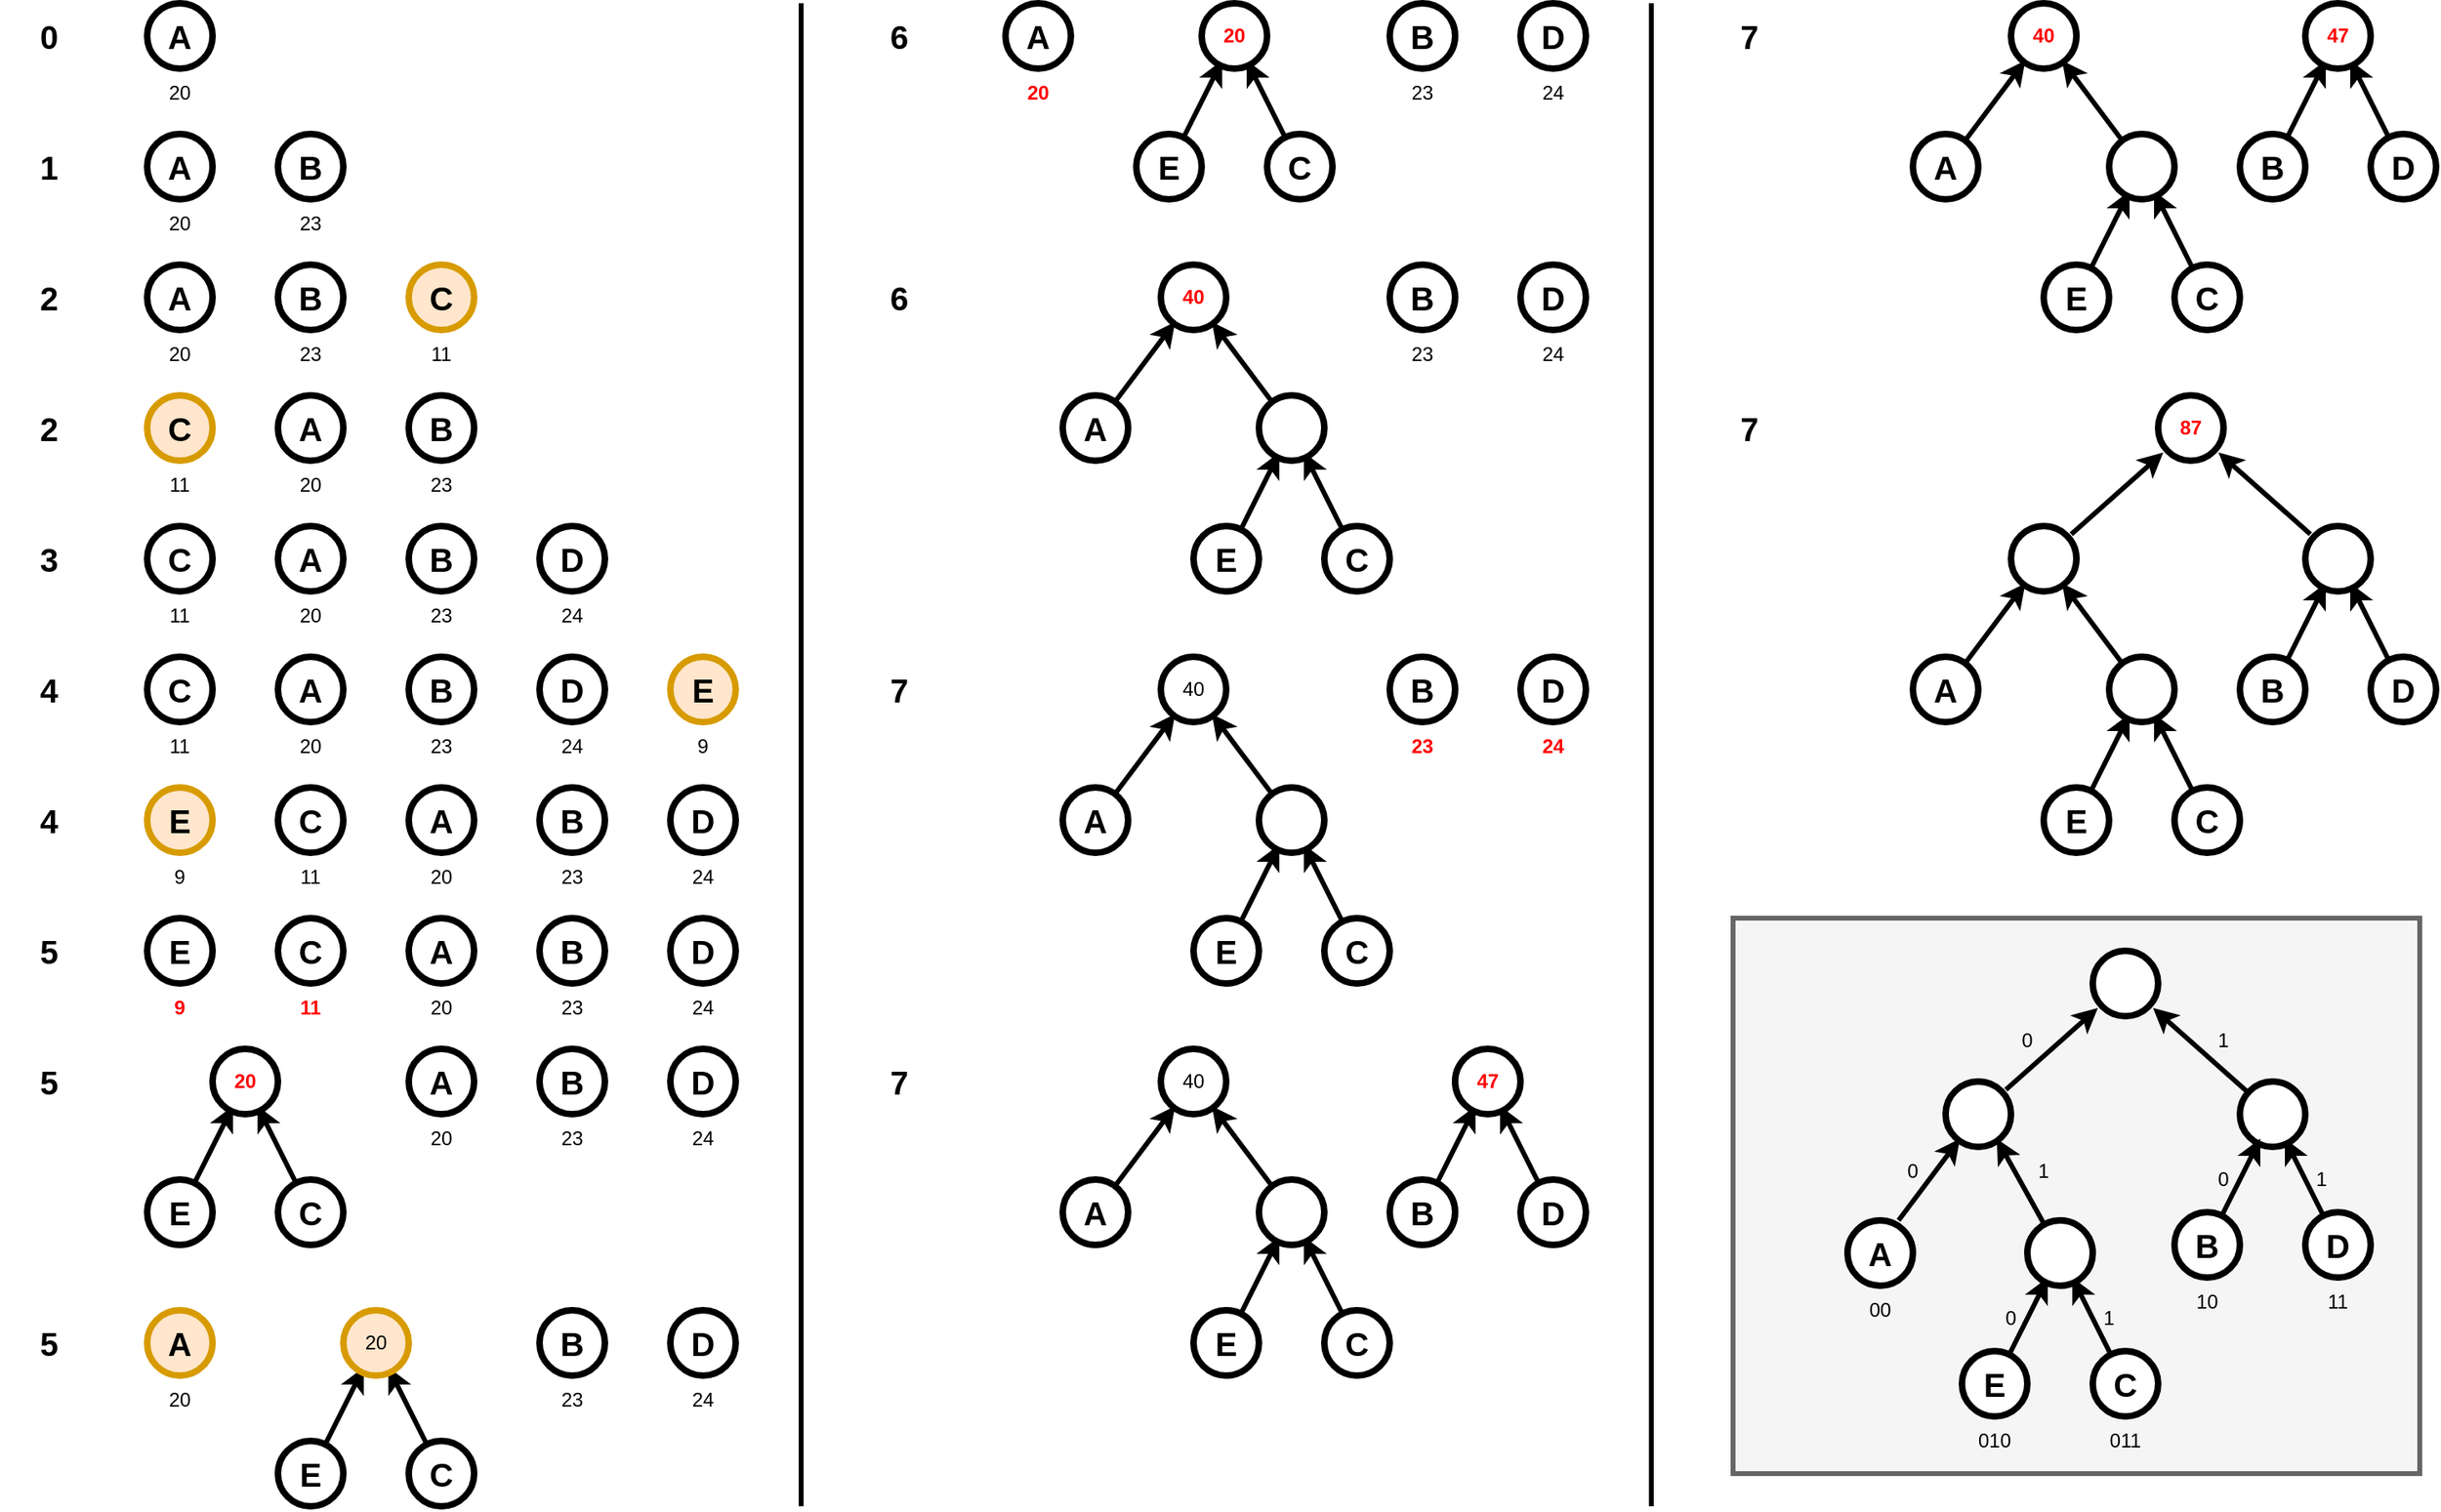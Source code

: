 <mxfile version="22.1.3" type="device">
  <diagram id="B8jH3R9PNvVU0t3AqgWf" name="Page-1">
    <mxGraphModel dx="998" dy="580" grid="1" gridSize="10" guides="1" tooltips="1" connect="1" arrows="1" fold="1" page="1" pageScale="1" pageWidth="850" pageHeight="1100" math="0" shadow="0">
      <root>
        <mxCell id="0" />
        <mxCell id="1" parent="0" />
        <mxCell id="TNspeRZDi3RnhtZ2Tgso-413" value="" style="rounded=0;whiteSpace=wrap;html=1;strokeWidth=3;fillColor=#f5f5f5;fontColor=#333333;strokeColor=#666666;" vertex="1" parent="1">
          <mxGeometry x="1130" y="600" width="420" height="340" as="geometry" />
        </mxCell>
        <mxCell id="TNspeRZDi3RnhtZ2Tgso-2" value="A" style="ellipse;whiteSpace=wrap;html=1;aspect=fixed;strokeWidth=4;fontSize=20;fontStyle=1" vertex="1" parent="1">
          <mxGeometry x="160" y="40" width="40" height="40" as="geometry" />
        </mxCell>
        <mxCell id="TNspeRZDi3RnhtZ2Tgso-7" value="&lt;font style=&quot;font-size: 20px;&quot;&gt;&lt;b&gt;0&lt;/b&gt;&lt;/font&gt;" style="text;html=1;strokeColor=none;fillColor=none;align=center;verticalAlign=middle;whiteSpace=wrap;rounded=0;" vertex="1" parent="1">
          <mxGeometry x="70" y="45" width="60" height="30" as="geometry" />
        </mxCell>
        <mxCell id="TNspeRZDi3RnhtZ2Tgso-8" value="A" style="ellipse;whiteSpace=wrap;html=1;aspect=fixed;strokeWidth=4;fontSize=20;fontStyle=1" vertex="1" parent="1">
          <mxGeometry x="160" y="120" width="40" height="40" as="geometry" />
        </mxCell>
        <mxCell id="TNspeRZDi3RnhtZ2Tgso-9" value="B" style="ellipse;whiteSpace=wrap;html=1;aspect=fixed;strokeWidth=4;fontSize=20;fontStyle=1" vertex="1" parent="1">
          <mxGeometry x="240" y="120" width="40" height="40" as="geometry" />
        </mxCell>
        <mxCell id="TNspeRZDi3RnhtZ2Tgso-13" value="&lt;font style=&quot;font-size: 20px;&quot;&gt;&lt;b&gt;1&lt;br&gt;&lt;/b&gt;&lt;/font&gt;" style="text;html=1;strokeColor=none;fillColor=none;align=center;verticalAlign=middle;whiteSpace=wrap;rounded=0;" vertex="1" parent="1">
          <mxGeometry x="70" y="125" width="60" height="30" as="geometry" />
        </mxCell>
        <mxCell id="TNspeRZDi3RnhtZ2Tgso-14" value="20" style="text;html=1;strokeColor=none;fillColor=none;align=center;verticalAlign=middle;whiteSpace=wrap;rounded=0;" vertex="1" parent="1">
          <mxGeometry x="150" y="80" width="60" height="30" as="geometry" />
        </mxCell>
        <mxCell id="TNspeRZDi3RnhtZ2Tgso-19" value="20" style="text;html=1;strokeColor=none;fillColor=none;align=center;verticalAlign=middle;whiteSpace=wrap;rounded=0;" vertex="1" parent="1">
          <mxGeometry x="150" y="160" width="60" height="30" as="geometry" />
        </mxCell>
        <mxCell id="TNspeRZDi3RnhtZ2Tgso-20" value="23" style="text;html=1;strokeColor=none;fillColor=none;align=center;verticalAlign=middle;whiteSpace=wrap;rounded=0;" vertex="1" parent="1">
          <mxGeometry x="230" y="160" width="60" height="30" as="geometry" />
        </mxCell>
        <mxCell id="TNspeRZDi3RnhtZ2Tgso-24" value="A" style="ellipse;whiteSpace=wrap;html=1;aspect=fixed;strokeWidth=4;fontSize=20;fontStyle=1" vertex="1" parent="1">
          <mxGeometry x="160" y="200" width="40" height="40" as="geometry" />
        </mxCell>
        <mxCell id="TNspeRZDi3RnhtZ2Tgso-25" value="B" style="ellipse;whiteSpace=wrap;html=1;aspect=fixed;strokeWidth=4;fontSize=20;fontStyle=1" vertex="1" parent="1">
          <mxGeometry x="240" y="200" width="40" height="40" as="geometry" />
        </mxCell>
        <mxCell id="TNspeRZDi3RnhtZ2Tgso-27" value="C" style="ellipse;whiteSpace=wrap;html=1;aspect=fixed;strokeWidth=4;fontSize=20;fontStyle=1;fillColor=#ffe6cc;strokeColor=#d79b00;" vertex="1" parent="1">
          <mxGeometry x="320" y="200" width="40" height="40" as="geometry" />
        </mxCell>
        <mxCell id="TNspeRZDi3RnhtZ2Tgso-29" value="&lt;font style=&quot;font-size: 20px;&quot;&gt;&lt;b&gt;2&lt;br&gt;&lt;/b&gt;&lt;/font&gt;" style="text;html=1;strokeColor=none;fillColor=none;align=center;verticalAlign=middle;whiteSpace=wrap;rounded=0;" vertex="1" parent="1">
          <mxGeometry x="70" y="205" width="60" height="30" as="geometry" />
        </mxCell>
        <mxCell id="TNspeRZDi3RnhtZ2Tgso-30" value="20" style="text;html=1;strokeColor=none;fillColor=none;align=center;verticalAlign=middle;whiteSpace=wrap;rounded=0;" vertex="1" parent="1">
          <mxGeometry x="150" y="240" width="60" height="30" as="geometry" />
        </mxCell>
        <mxCell id="TNspeRZDi3RnhtZ2Tgso-31" value="23" style="text;html=1;strokeColor=none;fillColor=none;align=center;verticalAlign=middle;whiteSpace=wrap;rounded=0;" vertex="1" parent="1">
          <mxGeometry x="230" y="240" width="60" height="30" as="geometry" />
        </mxCell>
        <mxCell id="TNspeRZDi3RnhtZ2Tgso-33" value="11" style="text;html=1;strokeColor=none;fillColor=none;align=center;verticalAlign=middle;whiteSpace=wrap;rounded=0;" vertex="1" parent="1">
          <mxGeometry x="310" y="240" width="60" height="30" as="geometry" />
        </mxCell>
        <mxCell id="TNspeRZDi3RnhtZ2Tgso-39" value="C" style="ellipse;whiteSpace=wrap;html=1;aspect=fixed;strokeWidth=4;fontSize=20;fontStyle=1;" vertex="1" parent="1">
          <mxGeometry x="160" y="360" width="40" height="40" as="geometry" />
        </mxCell>
        <mxCell id="TNspeRZDi3RnhtZ2Tgso-40" value="A" style="ellipse;whiteSpace=wrap;html=1;aspect=fixed;strokeWidth=4;fontSize=20;fontStyle=1" vertex="1" parent="1">
          <mxGeometry x="240" y="360" width="40" height="40" as="geometry" />
        </mxCell>
        <mxCell id="TNspeRZDi3RnhtZ2Tgso-43" value="B" style="ellipse;whiteSpace=wrap;html=1;aspect=fixed;strokeWidth=4;fontSize=20;fontStyle=1" vertex="1" parent="1">
          <mxGeometry x="320" y="360" width="40" height="40" as="geometry" />
        </mxCell>
        <mxCell id="TNspeRZDi3RnhtZ2Tgso-46" value="&lt;font style=&quot;font-size: 20px;&quot;&gt;&lt;b&gt;3&lt;br&gt;&lt;/b&gt;&lt;/font&gt;" style="text;html=1;strokeColor=none;fillColor=none;align=center;verticalAlign=middle;whiteSpace=wrap;rounded=0;" vertex="1" parent="1">
          <mxGeometry x="70" y="365" width="60" height="30" as="geometry" />
        </mxCell>
        <mxCell id="TNspeRZDi3RnhtZ2Tgso-47" value="11" style="text;html=1;strokeColor=none;fillColor=none;align=center;verticalAlign=middle;whiteSpace=wrap;rounded=0;" vertex="1" parent="1">
          <mxGeometry x="150" y="400" width="60" height="30" as="geometry" />
        </mxCell>
        <mxCell id="TNspeRZDi3RnhtZ2Tgso-48" value="20" style="text;html=1;strokeColor=none;fillColor=none;align=center;verticalAlign=middle;whiteSpace=wrap;rounded=0;" vertex="1" parent="1">
          <mxGeometry x="230" y="400" width="60" height="30" as="geometry" />
        </mxCell>
        <mxCell id="TNspeRZDi3RnhtZ2Tgso-50" value="23" style="text;html=1;strokeColor=none;fillColor=none;align=center;verticalAlign=middle;whiteSpace=wrap;rounded=0;" vertex="1" parent="1">
          <mxGeometry x="310" y="400" width="60" height="30" as="geometry" />
        </mxCell>
        <mxCell id="TNspeRZDi3RnhtZ2Tgso-52" value="D" style="ellipse;whiteSpace=wrap;html=1;aspect=fixed;strokeWidth=4;fontSize=20;fontStyle=1;" vertex="1" parent="1">
          <mxGeometry x="400" y="360" width="40" height="40" as="geometry" />
        </mxCell>
        <mxCell id="TNspeRZDi3RnhtZ2Tgso-53" value="24" style="text;html=1;align=center;verticalAlign=middle;whiteSpace=wrap;rounded=0;" vertex="1" parent="1">
          <mxGeometry x="390" y="400" width="60" height="30" as="geometry" />
        </mxCell>
        <mxCell id="TNspeRZDi3RnhtZ2Tgso-204" value="C" style="ellipse;whiteSpace=wrap;html=1;aspect=fixed;strokeWidth=4;fontSize=20;fontStyle=1;fillColor=#ffe6cc;strokeColor=#d79b00;" vertex="1" parent="1">
          <mxGeometry x="160" y="280" width="40" height="40" as="geometry" />
        </mxCell>
        <mxCell id="TNspeRZDi3RnhtZ2Tgso-205" value="A" style="ellipse;whiteSpace=wrap;html=1;aspect=fixed;strokeWidth=4;fontSize=20;fontStyle=1" vertex="1" parent="1">
          <mxGeometry x="240" y="280" width="40" height="40" as="geometry" />
        </mxCell>
        <mxCell id="TNspeRZDi3RnhtZ2Tgso-206" value="B" style="ellipse;whiteSpace=wrap;html=1;aspect=fixed;strokeWidth=4;fontSize=20;fontStyle=1" vertex="1" parent="1">
          <mxGeometry x="320" y="280" width="40" height="40" as="geometry" />
        </mxCell>
        <mxCell id="TNspeRZDi3RnhtZ2Tgso-207" value="&lt;font style=&quot;font-size: 20px;&quot;&gt;&lt;b&gt;2&lt;br&gt;&lt;/b&gt;&lt;/font&gt;" style="text;html=1;strokeColor=none;fillColor=none;align=center;verticalAlign=middle;whiteSpace=wrap;rounded=0;" vertex="1" parent="1">
          <mxGeometry x="70" y="285" width="60" height="30" as="geometry" />
        </mxCell>
        <mxCell id="TNspeRZDi3RnhtZ2Tgso-208" value="11" style="text;html=1;strokeColor=none;fillColor=none;align=center;verticalAlign=middle;whiteSpace=wrap;rounded=0;" vertex="1" parent="1">
          <mxGeometry x="150" y="320" width="60" height="30" as="geometry" />
        </mxCell>
        <mxCell id="TNspeRZDi3RnhtZ2Tgso-209" value="20" style="text;html=1;strokeColor=none;fillColor=none;align=center;verticalAlign=middle;whiteSpace=wrap;rounded=0;" vertex="1" parent="1">
          <mxGeometry x="230" y="320" width="60" height="30" as="geometry" />
        </mxCell>
        <mxCell id="TNspeRZDi3RnhtZ2Tgso-210" value="23" style="text;html=1;strokeColor=none;fillColor=none;align=center;verticalAlign=middle;whiteSpace=wrap;rounded=0;" vertex="1" parent="1">
          <mxGeometry x="310" y="320" width="60" height="30" as="geometry" />
        </mxCell>
        <mxCell id="TNspeRZDi3RnhtZ2Tgso-211" value="C" style="ellipse;whiteSpace=wrap;html=1;aspect=fixed;strokeWidth=4;fontSize=20;fontStyle=1;" vertex="1" parent="1">
          <mxGeometry x="160" y="440" width="40" height="40" as="geometry" />
        </mxCell>
        <mxCell id="TNspeRZDi3RnhtZ2Tgso-212" value="A" style="ellipse;whiteSpace=wrap;html=1;aspect=fixed;strokeWidth=4;fontSize=20;fontStyle=1" vertex="1" parent="1">
          <mxGeometry x="240" y="440" width="40" height="40" as="geometry" />
        </mxCell>
        <mxCell id="TNspeRZDi3RnhtZ2Tgso-213" value="B" style="ellipse;whiteSpace=wrap;html=1;aspect=fixed;strokeWidth=4;fontSize=20;fontStyle=1" vertex="1" parent="1">
          <mxGeometry x="320" y="440" width="40" height="40" as="geometry" />
        </mxCell>
        <mxCell id="TNspeRZDi3RnhtZ2Tgso-214" value="&lt;font style=&quot;font-size: 20px;&quot;&gt;&lt;b&gt;4&lt;br&gt;&lt;/b&gt;&lt;/font&gt;" style="text;html=1;strokeColor=none;fillColor=none;align=center;verticalAlign=middle;whiteSpace=wrap;rounded=0;" vertex="1" parent="1">
          <mxGeometry x="70" y="445" width="60" height="30" as="geometry" />
        </mxCell>
        <mxCell id="TNspeRZDi3RnhtZ2Tgso-215" value="11" style="text;html=1;strokeColor=none;fillColor=none;align=center;verticalAlign=middle;whiteSpace=wrap;rounded=0;" vertex="1" parent="1">
          <mxGeometry x="150" y="480" width="60" height="30" as="geometry" />
        </mxCell>
        <mxCell id="TNspeRZDi3RnhtZ2Tgso-216" value="20" style="text;html=1;strokeColor=none;fillColor=none;align=center;verticalAlign=middle;whiteSpace=wrap;rounded=0;" vertex="1" parent="1">
          <mxGeometry x="230" y="480" width="60" height="30" as="geometry" />
        </mxCell>
        <mxCell id="TNspeRZDi3RnhtZ2Tgso-217" value="23" style="text;html=1;strokeColor=none;fillColor=none;align=center;verticalAlign=middle;whiteSpace=wrap;rounded=0;" vertex="1" parent="1">
          <mxGeometry x="310" y="480" width="60" height="30" as="geometry" />
        </mxCell>
        <mxCell id="TNspeRZDi3RnhtZ2Tgso-218" value="D" style="ellipse;whiteSpace=wrap;html=1;aspect=fixed;strokeWidth=4;fontSize=20;fontStyle=1;" vertex="1" parent="1">
          <mxGeometry x="400" y="440" width="40" height="40" as="geometry" />
        </mxCell>
        <mxCell id="TNspeRZDi3RnhtZ2Tgso-219" value="24" style="text;html=1;align=center;verticalAlign=middle;whiteSpace=wrap;rounded=0;" vertex="1" parent="1">
          <mxGeometry x="390" y="480" width="60" height="30" as="geometry" />
        </mxCell>
        <mxCell id="TNspeRZDi3RnhtZ2Tgso-220" value="E" style="ellipse;whiteSpace=wrap;html=1;aspect=fixed;strokeWidth=4;fontSize=20;fontStyle=1;fillColor=#ffe6cc;strokeColor=#d79b00;" vertex="1" parent="1">
          <mxGeometry x="480" y="440" width="40" height="40" as="geometry" />
        </mxCell>
        <mxCell id="TNspeRZDi3RnhtZ2Tgso-221" value="9" style="text;html=1;strokeColor=none;fillColor=none;align=center;verticalAlign=middle;whiteSpace=wrap;rounded=0;" vertex="1" parent="1">
          <mxGeometry x="470" y="480" width="60" height="30" as="geometry" />
        </mxCell>
        <mxCell id="TNspeRZDi3RnhtZ2Tgso-222" value="E" style="ellipse;whiteSpace=wrap;html=1;aspect=fixed;strokeWidth=4;fontSize=20;fontStyle=1;fillColor=#ffe6cc;strokeColor=#d79b00;" vertex="1" parent="1">
          <mxGeometry x="160" y="520" width="40" height="40" as="geometry" />
        </mxCell>
        <mxCell id="TNspeRZDi3RnhtZ2Tgso-223" value="A" style="ellipse;whiteSpace=wrap;html=1;aspect=fixed;strokeWidth=4;fontSize=20;fontStyle=1" vertex="1" parent="1">
          <mxGeometry x="320" y="520" width="40" height="40" as="geometry" />
        </mxCell>
        <mxCell id="TNspeRZDi3RnhtZ2Tgso-224" value="B" style="ellipse;whiteSpace=wrap;html=1;aspect=fixed;strokeWidth=4;fontSize=20;fontStyle=1" vertex="1" parent="1">
          <mxGeometry x="400" y="520" width="40" height="40" as="geometry" />
        </mxCell>
        <mxCell id="TNspeRZDi3RnhtZ2Tgso-225" value="&lt;font style=&quot;font-size: 20px;&quot;&gt;&lt;b&gt;4&lt;br&gt;&lt;/b&gt;&lt;/font&gt;" style="text;html=1;strokeColor=none;fillColor=none;align=center;verticalAlign=middle;whiteSpace=wrap;rounded=0;" vertex="1" parent="1">
          <mxGeometry x="70" y="525" width="60" height="30" as="geometry" />
        </mxCell>
        <mxCell id="TNspeRZDi3RnhtZ2Tgso-226" value="9" style="text;html=1;strokeColor=none;fillColor=none;align=center;verticalAlign=middle;whiteSpace=wrap;rounded=0;" vertex="1" parent="1">
          <mxGeometry x="150" y="560" width="60" height="30" as="geometry" />
        </mxCell>
        <mxCell id="TNspeRZDi3RnhtZ2Tgso-227" value="20" style="text;html=1;strokeColor=none;fillColor=none;align=center;verticalAlign=middle;whiteSpace=wrap;rounded=0;" vertex="1" parent="1">
          <mxGeometry x="310" y="560" width="60" height="30" as="geometry" />
        </mxCell>
        <mxCell id="TNspeRZDi3RnhtZ2Tgso-228" value="23" style="text;html=1;strokeColor=none;fillColor=none;align=center;verticalAlign=middle;whiteSpace=wrap;rounded=0;" vertex="1" parent="1">
          <mxGeometry x="390" y="560" width="60" height="30" as="geometry" />
        </mxCell>
        <mxCell id="TNspeRZDi3RnhtZ2Tgso-229" value="D" style="ellipse;whiteSpace=wrap;html=1;aspect=fixed;strokeWidth=4;fontSize=20;fontStyle=1;" vertex="1" parent="1">
          <mxGeometry x="480" y="520" width="40" height="40" as="geometry" />
        </mxCell>
        <mxCell id="TNspeRZDi3RnhtZ2Tgso-230" value="24" style="text;html=1;align=center;verticalAlign=middle;whiteSpace=wrap;rounded=0;" vertex="1" parent="1">
          <mxGeometry x="470" y="560" width="60" height="30" as="geometry" />
        </mxCell>
        <mxCell id="TNspeRZDi3RnhtZ2Tgso-231" value="C" style="ellipse;whiteSpace=wrap;html=1;aspect=fixed;strokeWidth=4;fontSize=20;fontStyle=1;" vertex="1" parent="1">
          <mxGeometry x="240" y="520" width="40" height="40" as="geometry" />
        </mxCell>
        <mxCell id="TNspeRZDi3RnhtZ2Tgso-232" value="11" style="text;html=1;strokeColor=none;fillColor=none;align=center;verticalAlign=middle;whiteSpace=wrap;rounded=0;" vertex="1" parent="1">
          <mxGeometry x="230" y="560" width="60" height="30" as="geometry" />
        </mxCell>
        <mxCell id="TNspeRZDi3RnhtZ2Tgso-233" value="E" style="ellipse;whiteSpace=wrap;html=1;aspect=fixed;strokeWidth=4;fontSize=20;fontStyle=1;" vertex="1" parent="1">
          <mxGeometry x="160" y="600" width="40" height="40" as="geometry" />
        </mxCell>
        <mxCell id="TNspeRZDi3RnhtZ2Tgso-234" value="A" style="ellipse;whiteSpace=wrap;html=1;aspect=fixed;strokeWidth=4;fontSize=20;fontStyle=1" vertex="1" parent="1">
          <mxGeometry x="320" y="600" width="40" height="40" as="geometry" />
        </mxCell>
        <mxCell id="TNspeRZDi3RnhtZ2Tgso-235" value="B" style="ellipse;whiteSpace=wrap;html=1;aspect=fixed;strokeWidth=4;fontSize=20;fontStyle=1" vertex="1" parent="1">
          <mxGeometry x="400" y="600" width="40" height="40" as="geometry" />
        </mxCell>
        <mxCell id="TNspeRZDi3RnhtZ2Tgso-236" value="&lt;font style=&quot;font-size: 20px;&quot;&gt;&lt;b&gt;5&lt;br&gt;&lt;/b&gt;&lt;/font&gt;" style="text;html=1;strokeColor=none;fillColor=none;align=center;verticalAlign=middle;whiteSpace=wrap;rounded=0;" vertex="1" parent="1">
          <mxGeometry x="70" y="605" width="60" height="30" as="geometry" />
        </mxCell>
        <mxCell id="TNspeRZDi3RnhtZ2Tgso-237" value="9" style="text;html=1;strokeColor=none;fillColor=none;align=center;verticalAlign=middle;whiteSpace=wrap;rounded=0;fontStyle=1;fontColor=#FF0000;" vertex="1" parent="1">
          <mxGeometry x="150" y="640" width="60" height="30" as="geometry" />
        </mxCell>
        <mxCell id="TNspeRZDi3RnhtZ2Tgso-238" value="20" style="text;html=1;strokeColor=none;fillColor=none;align=center;verticalAlign=middle;whiteSpace=wrap;rounded=0;" vertex="1" parent="1">
          <mxGeometry x="310" y="640" width="60" height="30" as="geometry" />
        </mxCell>
        <mxCell id="TNspeRZDi3RnhtZ2Tgso-239" value="23" style="text;html=1;strokeColor=none;fillColor=none;align=center;verticalAlign=middle;whiteSpace=wrap;rounded=0;" vertex="1" parent="1">
          <mxGeometry x="390" y="640" width="60" height="30" as="geometry" />
        </mxCell>
        <mxCell id="TNspeRZDi3RnhtZ2Tgso-240" value="D" style="ellipse;whiteSpace=wrap;html=1;aspect=fixed;strokeWidth=4;fontSize=20;fontStyle=1;" vertex="1" parent="1">
          <mxGeometry x="480" y="600" width="40" height="40" as="geometry" />
        </mxCell>
        <mxCell id="TNspeRZDi3RnhtZ2Tgso-241" value="24" style="text;html=1;align=center;verticalAlign=middle;whiteSpace=wrap;rounded=0;" vertex="1" parent="1">
          <mxGeometry x="470" y="640" width="60" height="30" as="geometry" />
        </mxCell>
        <mxCell id="TNspeRZDi3RnhtZ2Tgso-242" value="C" style="ellipse;whiteSpace=wrap;html=1;aspect=fixed;strokeWidth=4;fontSize=20;fontStyle=1;" vertex="1" parent="1">
          <mxGeometry x="240" y="600" width="40" height="40" as="geometry" />
        </mxCell>
        <mxCell id="TNspeRZDi3RnhtZ2Tgso-243" value="11" style="text;html=1;strokeColor=none;fillColor=none;align=center;verticalAlign=middle;whiteSpace=wrap;rounded=0;fontStyle=1;fontColor=#FF0000;" vertex="1" parent="1">
          <mxGeometry x="230" y="640" width="60" height="30" as="geometry" />
        </mxCell>
        <mxCell id="TNspeRZDi3RnhtZ2Tgso-259" style="rounded=0;orthogonalLoop=1;jettySize=auto;html=1;strokeWidth=3;" edge="1" parent="1" source="TNspeRZDi3RnhtZ2Tgso-246" target="TNspeRZDi3RnhtZ2Tgso-258">
          <mxGeometry relative="1" as="geometry" />
        </mxCell>
        <mxCell id="TNspeRZDi3RnhtZ2Tgso-246" value="E" style="ellipse;whiteSpace=wrap;html=1;aspect=fixed;strokeWidth=4;fontSize=20;fontStyle=1;" vertex="1" parent="1">
          <mxGeometry x="160" y="760" width="40" height="40" as="geometry" />
        </mxCell>
        <mxCell id="TNspeRZDi3RnhtZ2Tgso-247" value="A" style="ellipse;whiteSpace=wrap;html=1;aspect=fixed;strokeWidth=4;fontSize=20;fontStyle=1" vertex="1" parent="1">
          <mxGeometry x="320" y="680" width="40" height="40" as="geometry" />
        </mxCell>
        <mxCell id="TNspeRZDi3RnhtZ2Tgso-248" value="B" style="ellipse;whiteSpace=wrap;html=1;aspect=fixed;strokeWidth=4;fontSize=20;fontStyle=1" vertex="1" parent="1">
          <mxGeometry x="400" y="680" width="40" height="40" as="geometry" />
        </mxCell>
        <mxCell id="TNspeRZDi3RnhtZ2Tgso-249" value="&lt;font style=&quot;font-size: 20px;&quot;&gt;&lt;b&gt;5&lt;br&gt;&lt;/b&gt;&lt;/font&gt;" style="text;html=1;strokeColor=none;fillColor=none;align=center;verticalAlign=middle;whiteSpace=wrap;rounded=0;" vertex="1" parent="1">
          <mxGeometry x="70" y="685" width="60" height="30" as="geometry" />
        </mxCell>
        <mxCell id="TNspeRZDi3RnhtZ2Tgso-251" value="20" style="text;html=1;strokeColor=none;fillColor=none;align=center;verticalAlign=middle;whiteSpace=wrap;rounded=0;fontStyle=0;fontColor=#000000;" vertex="1" parent="1">
          <mxGeometry x="310" y="720" width="60" height="30" as="geometry" />
        </mxCell>
        <mxCell id="TNspeRZDi3RnhtZ2Tgso-252" value="23" style="text;html=1;strokeColor=none;fillColor=none;align=center;verticalAlign=middle;whiteSpace=wrap;rounded=0;" vertex="1" parent="1">
          <mxGeometry x="390" y="720" width="60" height="30" as="geometry" />
        </mxCell>
        <mxCell id="TNspeRZDi3RnhtZ2Tgso-253" value="D" style="ellipse;whiteSpace=wrap;html=1;aspect=fixed;strokeWidth=4;fontSize=20;fontStyle=1;" vertex="1" parent="1">
          <mxGeometry x="480" y="680" width="40" height="40" as="geometry" />
        </mxCell>
        <mxCell id="TNspeRZDi3RnhtZ2Tgso-254" value="24" style="text;html=1;align=center;verticalAlign=middle;whiteSpace=wrap;rounded=0;" vertex="1" parent="1">
          <mxGeometry x="470" y="720" width="60" height="30" as="geometry" />
        </mxCell>
        <mxCell id="TNspeRZDi3RnhtZ2Tgso-260" style="rounded=0;orthogonalLoop=1;jettySize=auto;html=1;strokeWidth=3;" edge="1" parent="1" source="TNspeRZDi3RnhtZ2Tgso-255" target="TNspeRZDi3RnhtZ2Tgso-258">
          <mxGeometry relative="1" as="geometry" />
        </mxCell>
        <mxCell id="TNspeRZDi3RnhtZ2Tgso-255" value="C" style="ellipse;whiteSpace=wrap;html=1;aspect=fixed;strokeWidth=4;fontSize=20;fontStyle=1;" vertex="1" parent="1">
          <mxGeometry x="240" y="760" width="40" height="40" as="geometry" />
        </mxCell>
        <mxCell id="TNspeRZDi3RnhtZ2Tgso-257" value="" style="ellipse;whiteSpace=wrap;html=1;aspect=fixed;strokeWidth=4;fontSize=20;fontStyle=1" vertex="1" parent="1">
          <mxGeometry x="200" y="680" width="40" height="40" as="geometry" />
        </mxCell>
        <mxCell id="TNspeRZDi3RnhtZ2Tgso-258" value="20" style="text;html=1;strokeColor=none;fillColor=none;align=center;verticalAlign=middle;whiteSpace=wrap;rounded=0;fontStyle=1;fontColor=#FF0000;" vertex="1" parent="1">
          <mxGeometry x="190" y="685" width="60" height="30" as="geometry" />
        </mxCell>
        <mxCell id="TNspeRZDi3RnhtZ2Tgso-264" value="B" style="ellipse;whiteSpace=wrap;html=1;aspect=fixed;strokeWidth=4;fontSize=20;fontStyle=1" vertex="1" parent="1">
          <mxGeometry x="920" y="40" width="40" height="40" as="geometry" />
        </mxCell>
        <mxCell id="TNspeRZDi3RnhtZ2Tgso-265" value="&lt;font style=&quot;font-size: 20px;&quot;&gt;&lt;b&gt;6&lt;br&gt;&lt;/b&gt;&lt;/font&gt;" style="text;html=1;strokeColor=none;fillColor=none;align=center;verticalAlign=middle;whiteSpace=wrap;rounded=0;" vertex="1" parent="1">
          <mxGeometry x="590" y="45" width="60" height="30" as="geometry" />
        </mxCell>
        <mxCell id="TNspeRZDi3RnhtZ2Tgso-268" value="23" style="text;html=1;strokeColor=none;fillColor=none;align=center;verticalAlign=middle;whiteSpace=wrap;rounded=0;" vertex="1" parent="1">
          <mxGeometry x="910" y="80" width="60" height="30" as="geometry" />
        </mxCell>
        <mxCell id="TNspeRZDi3RnhtZ2Tgso-269" value="D" style="ellipse;whiteSpace=wrap;html=1;aspect=fixed;strokeWidth=4;fontSize=20;fontStyle=1;" vertex="1" parent="1">
          <mxGeometry x="1000" y="40" width="40" height="40" as="geometry" />
        </mxCell>
        <mxCell id="TNspeRZDi3RnhtZ2Tgso-270" value="24" style="text;html=1;align=center;verticalAlign=middle;whiteSpace=wrap;rounded=0;" vertex="1" parent="1">
          <mxGeometry x="990" y="80" width="60" height="30" as="geometry" />
        </mxCell>
        <mxCell id="TNspeRZDi3RnhtZ2Tgso-294" style="rounded=0;orthogonalLoop=1;jettySize=auto;html=1;strokeWidth=3;" edge="1" parent="1" target="TNspeRZDi3RnhtZ2Tgso-292">
          <mxGeometry relative="1" as="geometry">
            <mxPoint x="848.75" y="285" as="sourcePoint" />
          </mxGeometry>
        </mxCell>
        <mxCell id="TNspeRZDi3RnhtZ2Tgso-279" value="B" style="ellipse;whiteSpace=wrap;html=1;aspect=fixed;strokeWidth=4;fontSize=20;fontStyle=1" vertex="1" parent="1">
          <mxGeometry x="920" y="200" width="40" height="40" as="geometry" />
        </mxCell>
        <mxCell id="TNspeRZDi3RnhtZ2Tgso-280" value="&lt;font style=&quot;font-size: 20px;&quot;&gt;&lt;b&gt;6&lt;br&gt;&lt;/b&gt;&lt;/font&gt;" style="text;html=1;strokeColor=none;fillColor=none;align=center;verticalAlign=middle;whiteSpace=wrap;rounded=0;" vertex="1" parent="1">
          <mxGeometry x="590" y="205" width="60" height="30" as="geometry" />
        </mxCell>
        <mxCell id="TNspeRZDi3RnhtZ2Tgso-283" value="23" style="text;html=1;strokeColor=none;fillColor=none;align=center;verticalAlign=middle;whiteSpace=wrap;rounded=0;" vertex="1" parent="1">
          <mxGeometry x="910" y="240" width="60" height="30" as="geometry" />
        </mxCell>
        <mxCell id="TNspeRZDi3RnhtZ2Tgso-284" value="D" style="ellipse;whiteSpace=wrap;html=1;aspect=fixed;strokeWidth=4;fontSize=20;fontStyle=1;" vertex="1" parent="1">
          <mxGeometry x="1000" y="200" width="40" height="40" as="geometry" />
        </mxCell>
        <mxCell id="TNspeRZDi3RnhtZ2Tgso-285" value="24" style="text;html=1;align=center;verticalAlign=middle;whiteSpace=wrap;rounded=0;" vertex="1" parent="1">
          <mxGeometry x="990" y="240" width="60" height="30" as="geometry" />
        </mxCell>
        <mxCell id="TNspeRZDi3RnhtZ2Tgso-293" style="rounded=0;orthogonalLoop=1;jettySize=auto;html=1;strokeWidth=3;" edge="1" parent="1" source="TNspeRZDi3RnhtZ2Tgso-447" target="TNspeRZDi3RnhtZ2Tgso-292">
          <mxGeometry relative="1" as="geometry">
            <mxPoint x="751.25" y="285" as="sourcePoint" />
          </mxGeometry>
        </mxCell>
        <mxCell id="TNspeRZDi3RnhtZ2Tgso-291" value="" style="ellipse;whiteSpace=wrap;html=1;aspect=fixed;strokeWidth=4;fontSize=20;fontStyle=1" vertex="1" parent="1">
          <mxGeometry x="780" y="200" width="40" height="40" as="geometry" />
        </mxCell>
        <mxCell id="TNspeRZDi3RnhtZ2Tgso-292" value="40" style="text;html=1;strokeColor=none;fillColor=none;align=center;verticalAlign=middle;whiteSpace=wrap;rounded=0;fontStyle=1;fontColor=#FF0000;" vertex="1" parent="1">
          <mxGeometry x="770" y="205" width="60" height="30" as="geometry" />
        </mxCell>
        <mxCell id="TNspeRZDi3RnhtZ2Tgso-387" style="rounded=0;orthogonalLoop=1;jettySize=auto;html=1;strokeWidth=3;" edge="1" parent="1" source="TNspeRZDi3RnhtZ2Tgso-388">
          <mxGeometry relative="1" as="geometry">
            <mxPoint x="1322.5" y="820" as="targetPoint" />
          </mxGeometry>
        </mxCell>
        <mxCell id="TNspeRZDi3RnhtZ2Tgso-388" value="E" style="ellipse;whiteSpace=wrap;html=1;aspect=fixed;strokeWidth=4;fontSize=20;fontStyle=1;" vertex="1" parent="1">
          <mxGeometry x="1270" y="865" width="40" height="40" as="geometry" />
        </mxCell>
        <mxCell id="TNspeRZDi3RnhtZ2Tgso-389" style="rounded=0;orthogonalLoop=1;jettySize=auto;html=1;strokeWidth=3;" edge="1" parent="1" source="TNspeRZDi3RnhtZ2Tgso-402">
          <mxGeometry relative="1" as="geometry">
            <mxPoint x="1291.25" y="735" as="targetPoint" />
          </mxGeometry>
        </mxCell>
        <mxCell id="TNspeRZDi3RnhtZ2Tgso-390" value="A" style="ellipse;whiteSpace=wrap;html=1;aspect=fixed;strokeWidth=4;fontSize=20;fontStyle=1" vertex="1" parent="1">
          <mxGeometry x="1200" y="785" width="40" height="40" as="geometry" />
        </mxCell>
        <mxCell id="TNspeRZDi3RnhtZ2Tgso-392" value="B" style="ellipse;whiteSpace=wrap;html=1;aspect=fixed;strokeWidth=4;fontSize=20;fontStyle=1" vertex="1" parent="1">
          <mxGeometry x="1400" y="780" width="40" height="40" as="geometry" />
        </mxCell>
        <mxCell id="TNspeRZDi3RnhtZ2Tgso-393" value="010" style="text;html=1;strokeColor=none;fillColor=none;align=center;verticalAlign=middle;whiteSpace=wrap;rounded=0;fontStyle=0;fontColor=#000000;" vertex="1" parent="1">
          <mxGeometry x="1260" y="905" width="60" height="30" as="geometry" />
        </mxCell>
        <mxCell id="TNspeRZDi3RnhtZ2Tgso-394" value="00" style="text;html=1;strokeColor=none;fillColor=none;align=center;verticalAlign=middle;whiteSpace=wrap;rounded=0;fontStyle=0;fontColor=#000000;" vertex="1" parent="1">
          <mxGeometry x="1190" y="825" width="60" height="30" as="geometry" />
        </mxCell>
        <mxCell id="TNspeRZDi3RnhtZ2Tgso-395" value="10" style="text;html=1;strokeColor=none;fillColor=none;align=center;verticalAlign=middle;whiteSpace=wrap;rounded=0;fontStyle=0;fontColor=#000000;" vertex="1" parent="1">
          <mxGeometry x="1390" y="820" width="60" height="30" as="geometry" />
        </mxCell>
        <mxCell id="TNspeRZDi3RnhtZ2Tgso-396" style="rounded=0;orthogonalLoop=1;jettySize=auto;html=1;strokeWidth=3;" edge="1" parent="1" source="TNspeRZDi3RnhtZ2Tgso-397">
          <mxGeometry relative="1" as="geometry">
            <mxPoint x="1467.5" y="735" as="targetPoint" />
          </mxGeometry>
        </mxCell>
        <mxCell id="TNspeRZDi3RnhtZ2Tgso-397" value="D" style="ellipse;whiteSpace=wrap;html=1;aspect=fixed;strokeWidth=4;fontSize=20;fontStyle=1;" vertex="1" parent="1">
          <mxGeometry x="1480" y="780" width="40" height="40" as="geometry" />
        </mxCell>
        <mxCell id="TNspeRZDi3RnhtZ2Tgso-398" value="11" style="text;html=1;align=center;verticalAlign=middle;whiteSpace=wrap;rounded=0;fontStyle=0;fontColor=#000000;" vertex="1" parent="1">
          <mxGeometry x="1470" y="820" width="60" height="30" as="geometry" />
        </mxCell>
        <mxCell id="TNspeRZDi3RnhtZ2Tgso-399" style="rounded=0;orthogonalLoop=1;jettySize=auto;html=1;strokeWidth=3;" edge="1" parent="1" source="TNspeRZDi3RnhtZ2Tgso-400">
          <mxGeometry relative="1" as="geometry">
            <mxPoint x="1337.5" y="820" as="targetPoint" />
          </mxGeometry>
        </mxCell>
        <mxCell id="TNspeRZDi3RnhtZ2Tgso-400" value="C" style="ellipse;whiteSpace=wrap;html=1;aspect=fixed;strokeWidth=4;fontSize=20;fontStyle=1;" vertex="1" parent="1">
          <mxGeometry x="1350" y="865" width="40" height="40" as="geometry" />
        </mxCell>
        <mxCell id="TNspeRZDi3RnhtZ2Tgso-401" value="011" style="text;html=1;strokeColor=none;fillColor=none;align=center;verticalAlign=middle;whiteSpace=wrap;rounded=0;fontStyle=0;fontColor=#000000;" vertex="1" parent="1">
          <mxGeometry x="1340" y="905" width="60" height="30" as="geometry" />
        </mxCell>
        <mxCell id="TNspeRZDi3RnhtZ2Tgso-402" value="" style="ellipse;whiteSpace=wrap;html=1;aspect=fixed;strokeWidth=4;fontSize=20;fontStyle=1" vertex="1" parent="1">
          <mxGeometry x="1310" y="785" width="40" height="40" as="geometry" />
        </mxCell>
        <mxCell id="TNspeRZDi3RnhtZ2Tgso-403" style="rounded=0;orthogonalLoop=1;jettySize=auto;html=1;strokeWidth=3;" edge="1" parent="1">
          <mxGeometry relative="1" as="geometry">
            <mxPoint x="1231.25" y="785" as="sourcePoint" />
            <mxPoint x="1268.75" y="735" as="targetPoint" />
          </mxGeometry>
        </mxCell>
        <mxCell id="TNspeRZDi3RnhtZ2Tgso-405" value="" style="ellipse;whiteSpace=wrap;html=1;aspect=fixed;strokeWidth=4;fontSize=20;fontStyle=1" vertex="1" parent="1">
          <mxGeometry x="1260" y="700" width="40" height="40" as="geometry" />
        </mxCell>
        <mxCell id="TNspeRZDi3RnhtZ2Tgso-406" style="rounded=0;orthogonalLoop=1;jettySize=auto;html=1;strokeWidth=3;" edge="1" parent="1">
          <mxGeometry relative="1" as="geometry">
            <mxPoint x="1296.875" y="705" as="sourcePoint" />
            <mxPoint x="1353.125" y="655" as="targetPoint" />
          </mxGeometry>
        </mxCell>
        <mxCell id="TNspeRZDi3RnhtZ2Tgso-408" style="rounded=0;orthogonalLoop=1;jettySize=auto;html=1;strokeWidth=3;" edge="1" parent="1" source="TNspeRZDi3RnhtZ2Tgso-409">
          <mxGeometry relative="1" as="geometry">
            <mxPoint x="1386.875" y="655" as="targetPoint" />
          </mxGeometry>
        </mxCell>
        <mxCell id="TNspeRZDi3RnhtZ2Tgso-409" value="" style="ellipse;whiteSpace=wrap;html=1;aspect=fixed;strokeWidth=4;fontSize=20;fontStyle=1" vertex="1" parent="1">
          <mxGeometry x="1440" y="700" width="40" height="40" as="geometry" />
        </mxCell>
        <mxCell id="TNspeRZDi3RnhtZ2Tgso-411" value="" style="ellipse;whiteSpace=wrap;html=1;aspect=fixed;strokeWidth=4;fontSize=20;fontStyle=1" vertex="1" parent="1">
          <mxGeometry x="1350" y="620" width="40" height="40" as="geometry" />
        </mxCell>
        <mxCell id="TNspeRZDi3RnhtZ2Tgso-414" value="0" style="text;html=1;strokeColor=none;fillColor=none;align=center;verticalAlign=middle;whiteSpace=wrap;rounded=0;" vertex="1" parent="1">
          <mxGeometry x="1280" y="660" width="60" height="30" as="geometry" />
        </mxCell>
        <mxCell id="TNspeRZDi3RnhtZ2Tgso-415" value="0" style="text;html=1;strokeColor=none;fillColor=none;align=center;verticalAlign=middle;whiteSpace=wrap;rounded=0;" vertex="1" parent="1">
          <mxGeometry x="1210" y="740" width="60" height="30" as="geometry" />
        </mxCell>
        <mxCell id="TNspeRZDi3RnhtZ2Tgso-416" value="0" style="text;html=1;strokeColor=none;fillColor=none;align=center;verticalAlign=middle;whiteSpace=wrap;rounded=0;" vertex="1" parent="1">
          <mxGeometry x="1270" y="830" width="60" height="30" as="geometry" />
        </mxCell>
        <mxCell id="TNspeRZDi3RnhtZ2Tgso-418" value="" style="rounded=0;orthogonalLoop=1;jettySize=auto;html=1;strokeWidth=3;" edge="1" parent="1" source="TNspeRZDi3RnhtZ2Tgso-392">
          <mxGeometry relative="1" as="geometry">
            <mxPoint x="1429" y="782" as="sourcePoint" />
            <mxPoint x="1452.5" y="735" as="targetPoint" />
          </mxGeometry>
        </mxCell>
        <mxCell id="TNspeRZDi3RnhtZ2Tgso-417" value="0" style="text;html=1;strokeColor=none;fillColor=none;align=center;verticalAlign=middle;whiteSpace=wrap;rounded=0;" vertex="1" parent="1">
          <mxGeometry x="1400" y="745" width="60" height="30" as="geometry" />
        </mxCell>
        <mxCell id="TNspeRZDi3RnhtZ2Tgso-419" value="1" style="text;html=1;strokeColor=none;fillColor=none;align=center;verticalAlign=middle;whiteSpace=wrap;rounded=0;" vertex="1" parent="1">
          <mxGeometry x="1330" y="830" width="60" height="30" as="geometry" />
        </mxCell>
        <mxCell id="TNspeRZDi3RnhtZ2Tgso-420" value="1" style="text;html=1;strokeColor=none;fillColor=none;align=center;verticalAlign=middle;whiteSpace=wrap;rounded=0;" vertex="1" parent="1">
          <mxGeometry x="1290" y="740" width="60" height="30" as="geometry" />
        </mxCell>
        <mxCell id="TNspeRZDi3RnhtZ2Tgso-421" value="1" style="text;html=1;strokeColor=none;fillColor=none;align=center;verticalAlign=middle;whiteSpace=wrap;rounded=0;" vertex="1" parent="1">
          <mxGeometry x="1400" y="660" width="60" height="30" as="geometry" />
        </mxCell>
        <mxCell id="TNspeRZDi3RnhtZ2Tgso-422" value="1" style="text;html=1;strokeColor=none;fillColor=none;align=center;verticalAlign=middle;whiteSpace=wrap;rounded=0;" vertex="1" parent="1">
          <mxGeometry x="1460" y="745" width="60" height="30" as="geometry" />
        </mxCell>
        <mxCell id="TNspeRZDi3RnhtZ2Tgso-424" style="rounded=0;orthogonalLoop=1;jettySize=auto;html=1;strokeWidth=3;" edge="1" parent="1" source="TNspeRZDi3RnhtZ2Tgso-425" target="TNspeRZDi3RnhtZ2Tgso-436">
          <mxGeometry relative="1" as="geometry" />
        </mxCell>
        <mxCell id="TNspeRZDi3RnhtZ2Tgso-425" value="E" style="ellipse;whiteSpace=wrap;html=1;aspect=fixed;strokeWidth=4;fontSize=20;fontStyle=1;" vertex="1" parent="1">
          <mxGeometry x="240" y="920" width="40" height="40" as="geometry" />
        </mxCell>
        <mxCell id="TNspeRZDi3RnhtZ2Tgso-426" value="A" style="ellipse;whiteSpace=wrap;html=1;aspect=fixed;strokeWidth=4;fontSize=20;fontStyle=1;fillColor=#ffe6cc;strokeColor=#d79b00;" vertex="1" parent="1">
          <mxGeometry x="160" y="840" width="40" height="40" as="geometry" />
        </mxCell>
        <mxCell id="TNspeRZDi3RnhtZ2Tgso-427" value="B" style="ellipse;whiteSpace=wrap;html=1;aspect=fixed;strokeWidth=4;fontSize=20;fontStyle=1" vertex="1" parent="1">
          <mxGeometry x="400" y="840" width="40" height="40" as="geometry" />
        </mxCell>
        <mxCell id="TNspeRZDi3RnhtZ2Tgso-428" value="&lt;font style=&quot;font-size: 20px;&quot;&gt;&lt;b&gt;5&lt;br&gt;&lt;/b&gt;&lt;/font&gt;" style="text;html=1;strokeColor=none;fillColor=none;align=center;verticalAlign=middle;whiteSpace=wrap;rounded=0;" vertex="1" parent="1">
          <mxGeometry x="70" y="845" width="60" height="30" as="geometry" />
        </mxCell>
        <mxCell id="TNspeRZDi3RnhtZ2Tgso-429" value="20" style="text;html=1;strokeColor=none;fillColor=none;align=center;verticalAlign=middle;whiteSpace=wrap;rounded=0;fontStyle=0;fontColor=#000000;" vertex="1" parent="1">
          <mxGeometry x="150" y="880" width="60" height="30" as="geometry" />
        </mxCell>
        <mxCell id="TNspeRZDi3RnhtZ2Tgso-430" value="23" style="text;html=1;strokeColor=none;fillColor=none;align=center;verticalAlign=middle;whiteSpace=wrap;rounded=0;" vertex="1" parent="1">
          <mxGeometry x="390" y="880" width="60" height="30" as="geometry" />
        </mxCell>
        <mxCell id="TNspeRZDi3RnhtZ2Tgso-431" value="D" style="ellipse;whiteSpace=wrap;html=1;aspect=fixed;strokeWidth=4;fontSize=20;fontStyle=1;" vertex="1" parent="1">
          <mxGeometry x="480" y="840" width="40" height="40" as="geometry" />
        </mxCell>
        <mxCell id="TNspeRZDi3RnhtZ2Tgso-432" value="24" style="text;html=1;align=center;verticalAlign=middle;whiteSpace=wrap;rounded=0;" vertex="1" parent="1">
          <mxGeometry x="470" y="880" width="60" height="30" as="geometry" />
        </mxCell>
        <mxCell id="TNspeRZDi3RnhtZ2Tgso-433" style="rounded=0;orthogonalLoop=1;jettySize=auto;html=1;strokeWidth=3;" edge="1" parent="1" source="TNspeRZDi3RnhtZ2Tgso-434" target="TNspeRZDi3RnhtZ2Tgso-436">
          <mxGeometry relative="1" as="geometry" />
        </mxCell>
        <mxCell id="TNspeRZDi3RnhtZ2Tgso-434" value="C" style="ellipse;whiteSpace=wrap;html=1;aspect=fixed;strokeWidth=4;fontSize=20;fontStyle=1;" vertex="1" parent="1">
          <mxGeometry x="320" y="920" width="40" height="40" as="geometry" />
        </mxCell>
        <mxCell id="TNspeRZDi3RnhtZ2Tgso-435" value="" style="ellipse;whiteSpace=wrap;html=1;aspect=fixed;strokeWidth=4;fontSize=20;fontStyle=1;fillColor=#ffe6cc;strokeColor=#d79b00;" vertex="1" parent="1">
          <mxGeometry x="280" y="840" width="40" height="40" as="geometry" />
        </mxCell>
        <mxCell id="TNspeRZDi3RnhtZ2Tgso-436" value="20" style="text;html=1;align=center;verticalAlign=middle;whiteSpace=wrap;rounded=0;fontStyle=0;" vertex="1" parent="1">
          <mxGeometry x="270" y="845" width="60" height="30" as="geometry" />
        </mxCell>
        <mxCell id="TNspeRZDi3RnhtZ2Tgso-437" style="rounded=0;orthogonalLoop=1;jettySize=auto;html=1;strokeWidth=3;" edge="1" parent="1" source="TNspeRZDi3RnhtZ2Tgso-438" target="TNspeRZDi3RnhtZ2Tgso-444">
          <mxGeometry relative="1" as="geometry" />
        </mxCell>
        <mxCell id="TNspeRZDi3RnhtZ2Tgso-438" value="E" style="ellipse;whiteSpace=wrap;html=1;aspect=fixed;strokeWidth=4;fontSize=20;fontStyle=1;" vertex="1" parent="1">
          <mxGeometry x="765" y="120" width="40" height="40" as="geometry" />
        </mxCell>
        <mxCell id="TNspeRZDi3RnhtZ2Tgso-439" value="A" style="ellipse;whiteSpace=wrap;html=1;aspect=fixed;strokeWidth=4;fontSize=20;fontStyle=1" vertex="1" parent="1">
          <mxGeometry x="685" y="40" width="40" height="40" as="geometry" />
        </mxCell>
        <mxCell id="TNspeRZDi3RnhtZ2Tgso-440" value="20" style="text;html=1;strokeColor=none;fillColor=none;align=center;verticalAlign=middle;whiteSpace=wrap;rounded=0;fontStyle=1;fontColor=#FF0000;" vertex="1" parent="1">
          <mxGeometry x="675" y="80" width="60" height="30" as="geometry" />
        </mxCell>
        <mxCell id="TNspeRZDi3RnhtZ2Tgso-441" style="rounded=0;orthogonalLoop=1;jettySize=auto;html=1;strokeWidth=3;" edge="1" parent="1" source="TNspeRZDi3RnhtZ2Tgso-442" target="TNspeRZDi3RnhtZ2Tgso-444">
          <mxGeometry relative="1" as="geometry" />
        </mxCell>
        <mxCell id="TNspeRZDi3RnhtZ2Tgso-442" value="C" style="ellipse;whiteSpace=wrap;html=1;aspect=fixed;strokeWidth=4;fontSize=20;fontStyle=1;" vertex="1" parent="1">
          <mxGeometry x="845" y="120" width="40" height="40" as="geometry" />
        </mxCell>
        <mxCell id="TNspeRZDi3RnhtZ2Tgso-443" value="" style="ellipse;whiteSpace=wrap;html=1;aspect=fixed;strokeWidth=4;fontSize=20;fontStyle=1" vertex="1" parent="1">
          <mxGeometry x="805" y="40" width="40" height="40" as="geometry" />
        </mxCell>
        <mxCell id="TNspeRZDi3RnhtZ2Tgso-444" value="20" style="text;html=1;strokeColor=none;fillColor=none;align=center;verticalAlign=middle;whiteSpace=wrap;rounded=0;fontStyle=1;fontColor=#FF0000;" vertex="1" parent="1">
          <mxGeometry x="795" y="45" width="60" height="30" as="geometry" />
        </mxCell>
        <mxCell id="TNspeRZDi3RnhtZ2Tgso-445" style="rounded=0;orthogonalLoop=1;jettySize=auto;html=1;strokeWidth=3;" edge="1" parent="1" source="TNspeRZDi3RnhtZ2Tgso-446">
          <mxGeometry relative="1" as="geometry">
            <mxPoint x="852.5" y="315" as="targetPoint" />
          </mxGeometry>
        </mxCell>
        <mxCell id="TNspeRZDi3RnhtZ2Tgso-446" value="E" style="ellipse;whiteSpace=wrap;html=1;aspect=fixed;strokeWidth=4;fontSize=20;fontStyle=1;" vertex="1" parent="1">
          <mxGeometry x="800" y="360" width="40" height="40" as="geometry" />
        </mxCell>
        <mxCell id="TNspeRZDi3RnhtZ2Tgso-447" value="A" style="ellipse;whiteSpace=wrap;html=1;aspect=fixed;strokeWidth=4;fontSize=20;fontStyle=1" vertex="1" parent="1">
          <mxGeometry x="720" y="280" width="40" height="40" as="geometry" />
        </mxCell>
        <mxCell id="TNspeRZDi3RnhtZ2Tgso-449" style="rounded=0;orthogonalLoop=1;jettySize=auto;html=1;strokeWidth=3;" edge="1" parent="1" source="TNspeRZDi3RnhtZ2Tgso-450">
          <mxGeometry relative="1" as="geometry">
            <mxPoint x="867.5" y="315" as="targetPoint" />
          </mxGeometry>
        </mxCell>
        <mxCell id="TNspeRZDi3RnhtZ2Tgso-450" value="C" style="ellipse;whiteSpace=wrap;html=1;aspect=fixed;strokeWidth=4;fontSize=20;fontStyle=1;" vertex="1" parent="1">
          <mxGeometry x="880" y="360" width="40" height="40" as="geometry" />
        </mxCell>
        <mxCell id="TNspeRZDi3RnhtZ2Tgso-451" value="" style="ellipse;whiteSpace=wrap;html=1;aspect=fixed;strokeWidth=4;fontSize=20;fontStyle=1" vertex="1" parent="1">
          <mxGeometry x="840" y="280" width="40" height="40" as="geometry" />
        </mxCell>
        <mxCell id="TNspeRZDi3RnhtZ2Tgso-453" value="" style="endArrow=none;html=1;rounded=0;strokeWidth=3;" edge="1" parent="1">
          <mxGeometry width="50" height="50" relative="1" as="geometry">
            <mxPoint x="560" y="960" as="sourcePoint" />
            <mxPoint x="560" y="40" as="targetPoint" />
          </mxGeometry>
        </mxCell>
        <mxCell id="TNspeRZDi3RnhtZ2Tgso-454" style="rounded=0;orthogonalLoop=1;jettySize=auto;html=1;strokeWidth=3;" edge="1" parent="1" target="TNspeRZDi3RnhtZ2Tgso-462">
          <mxGeometry relative="1" as="geometry">
            <mxPoint x="848.75" y="525" as="sourcePoint" />
          </mxGeometry>
        </mxCell>
        <mxCell id="TNspeRZDi3RnhtZ2Tgso-455" value="B" style="ellipse;whiteSpace=wrap;html=1;aspect=fixed;strokeWidth=4;fontSize=20;fontStyle=1" vertex="1" parent="1">
          <mxGeometry x="920" y="440" width="40" height="40" as="geometry" />
        </mxCell>
        <mxCell id="TNspeRZDi3RnhtZ2Tgso-456" value="&lt;font style=&quot;font-size: 20px;&quot;&gt;&lt;b&gt;7&lt;br&gt;&lt;/b&gt;&lt;/font&gt;" style="text;html=1;strokeColor=none;fillColor=none;align=center;verticalAlign=middle;whiteSpace=wrap;rounded=0;" vertex="1" parent="1">
          <mxGeometry x="590" y="445" width="60" height="30" as="geometry" />
        </mxCell>
        <mxCell id="TNspeRZDi3RnhtZ2Tgso-457" value="23" style="text;html=1;strokeColor=none;fillColor=none;align=center;verticalAlign=middle;whiteSpace=wrap;rounded=0;fontStyle=1;fontColor=#FF0000;" vertex="1" parent="1">
          <mxGeometry x="910" y="480" width="60" height="30" as="geometry" />
        </mxCell>
        <mxCell id="TNspeRZDi3RnhtZ2Tgso-458" value="D" style="ellipse;whiteSpace=wrap;html=1;aspect=fixed;strokeWidth=4;fontSize=20;fontStyle=1;" vertex="1" parent="1">
          <mxGeometry x="1000" y="440" width="40" height="40" as="geometry" />
        </mxCell>
        <mxCell id="TNspeRZDi3RnhtZ2Tgso-459" value="24" style="text;html=1;align=center;verticalAlign=middle;whiteSpace=wrap;rounded=0;fontStyle=1;fontColor=#FF0000;" vertex="1" parent="1">
          <mxGeometry x="990" y="480" width="60" height="30" as="geometry" />
        </mxCell>
        <mxCell id="TNspeRZDi3RnhtZ2Tgso-460" style="rounded=0;orthogonalLoop=1;jettySize=auto;html=1;strokeWidth=3;" edge="1" parent="1" source="TNspeRZDi3RnhtZ2Tgso-465" target="TNspeRZDi3RnhtZ2Tgso-462">
          <mxGeometry relative="1" as="geometry">
            <mxPoint x="751.25" y="525" as="sourcePoint" />
          </mxGeometry>
        </mxCell>
        <mxCell id="TNspeRZDi3RnhtZ2Tgso-461" value="" style="ellipse;whiteSpace=wrap;html=1;aspect=fixed;strokeWidth=4;fontSize=20;fontStyle=1" vertex="1" parent="1">
          <mxGeometry x="780" y="440" width="40" height="40" as="geometry" />
        </mxCell>
        <mxCell id="TNspeRZDi3RnhtZ2Tgso-462" value="40" style="text;html=1;strokeColor=none;fillColor=none;align=center;verticalAlign=middle;whiteSpace=wrap;rounded=0;fontStyle=0;fontColor=#000000;" vertex="1" parent="1">
          <mxGeometry x="770" y="445" width="60" height="30" as="geometry" />
        </mxCell>
        <mxCell id="TNspeRZDi3RnhtZ2Tgso-463" style="rounded=0;orthogonalLoop=1;jettySize=auto;html=1;strokeWidth=3;" edge="1" parent="1" source="TNspeRZDi3RnhtZ2Tgso-464">
          <mxGeometry relative="1" as="geometry">
            <mxPoint x="852.5" y="555" as="targetPoint" />
          </mxGeometry>
        </mxCell>
        <mxCell id="TNspeRZDi3RnhtZ2Tgso-464" value="E" style="ellipse;whiteSpace=wrap;html=1;aspect=fixed;strokeWidth=4;fontSize=20;fontStyle=1;" vertex="1" parent="1">
          <mxGeometry x="800" y="600" width="40" height="40" as="geometry" />
        </mxCell>
        <mxCell id="TNspeRZDi3RnhtZ2Tgso-465" value="A" style="ellipse;whiteSpace=wrap;html=1;aspect=fixed;strokeWidth=4;fontSize=20;fontStyle=1" vertex="1" parent="1">
          <mxGeometry x="720" y="520" width="40" height="40" as="geometry" />
        </mxCell>
        <mxCell id="TNspeRZDi3RnhtZ2Tgso-466" style="rounded=0;orthogonalLoop=1;jettySize=auto;html=1;strokeWidth=3;" edge="1" parent="1" source="TNspeRZDi3RnhtZ2Tgso-467">
          <mxGeometry relative="1" as="geometry">
            <mxPoint x="867.5" y="555" as="targetPoint" />
          </mxGeometry>
        </mxCell>
        <mxCell id="TNspeRZDi3RnhtZ2Tgso-467" value="C" style="ellipse;whiteSpace=wrap;html=1;aspect=fixed;strokeWidth=4;fontSize=20;fontStyle=1;" vertex="1" parent="1">
          <mxGeometry x="880" y="600" width="40" height="40" as="geometry" />
        </mxCell>
        <mxCell id="TNspeRZDi3RnhtZ2Tgso-468" value="" style="ellipse;whiteSpace=wrap;html=1;aspect=fixed;strokeWidth=4;fontSize=20;fontStyle=1" vertex="1" parent="1">
          <mxGeometry x="840" y="520" width="40" height="40" as="geometry" />
        </mxCell>
        <mxCell id="TNspeRZDi3RnhtZ2Tgso-469" style="rounded=0;orthogonalLoop=1;jettySize=auto;html=1;strokeWidth=3;" edge="1" parent="1">
          <mxGeometry relative="1" as="geometry">
            <mxPoint x="848.75" y="765" as="sourcePoint" />
            <mxPoint x="811.25" y="715" as="targetPoint" />
          </mxGeometry>
        </mxCell>
        <mxCell id="TNspeRZDi3RnhtZ2Tgso-488" style="rounded=0;orthogonalLoop=1;jettySize=auto;html=1;strokeWidth=3;" edge="1" parent="1" source="TNspeRZDi3RnhtZ2Tgso-470" target="TNspeRZDi3RnhtZ2Tgso-487">
          <mxGeometry relative="1" as="geometry" />
        </mxCell>
        <mxCell id="TNspeRZDi3RnhtZ2Tgso-470" value="B" style="ellipse;whiteSpace=wrap;html=1;aspect=fixed;strokeWidth=4;fontSize=20;fontStyle=1" vertex="1" parent="1">
          <mxGeometry x="920" y="760" width="40" height="40" as="geometry" />
        </mxCell>
        <mxCell id="TNspeRZDi3RnhtZ2Tgso-471" value="&lt;font style=&quot;font-size: 20px;&quot;&gt;&lt;b&gt;7&lt;br&gt;&lt;/b&gt;&lt;/font&gt;" style="text;html=1;strokeColor=none;fillColor=none;align=center;verticalAlign=middle;whiteSpace=wrap;rounded=0;" vertex="1" parent="1">
          <mxGeometry x="590" y="685" width="60" height="30" as="geometry" />
        </mxCell>
        <mxCell id="TNspeRZDi3RnhtZ2Tgso-489" style="rounded=0;orthogonalLoop=1;jettySize=auto;html=1;strokeWidth=3;" edge="1" parent="1" source="TNspeRZDi3RnhtZ2Tgso-473" target="TNspeRZDi3RnhtZ2Tgso-487">
          <mxGeometry relative="1" as="geometry" />
        </mxCell>
        <mxCell id="TNspeRZDi3RnhtZ2Tgso-473" value="D" style="ellipse;whiteSpace=wrap;html=1;aspect=fixed;strokeWidth=4;fontSize=20;fontStyle=1;" vertex="1" parent="1">
          <mxGeometry x="1000" y="760" width="40" height="40" as="geometry" />
        </mxCell>
        <mxCell id="TNspeRZDi3RnhtZ2Tgso-475" style="rounded=0;orthogonalLoop=1;jettySize=auto;html=1;strokeWidth=3;" edge="1" parent="1" source="TNspeRZDi3RnhtZ2Tgso-480">
          <mxGeometry relative="1" as="geometry">
            <mxPoint x="751.25" y="765" as="sourcePoint" />
            <mxPoint x="788.75" y="715" as="targetPoint" />
          </mxGeometry>
        </mxCell>
        <mxCell id="TNspeRZDi3RnhtZ2Tgso-478" style="rounded=0;orthogonalLoop=1;jettySize=auto;html=1;strokeWidth=3;" edge="1" parent="1" source="TNspeRZDi3RnhtZ2Tgso-479">
          <mxGeometry relative="1" as="geometry">
            <mxPoint x="852.5" y="795" as="targetPoint" />
          </mxGeometry>
        </mxCell>
        <mxCell id="TNspeRZDi3RnhtZ2Tgso-479" value="E" style="ellipse;whiteSpace=wrap;html=1;aspect=fixed;strokeWidth=4;fontSize=20;fontStyle=1;" vertex="1" parent="1">
          <mxGeometry x="800" y="840" width="40" height="40" as="geometry" />
        </mxCell>
        <mxCell id="TNspeRZDi3RnhtZ2Tgso-480" value="A" style="ellipse;whiteSpace=wrap;html=1;aspect=fixed;strokeWidth=4;fontSize=20;fontStyle=1" vertex="1" parent="1">
          <mxGeometry x="720" y="760" width="40" height="40" as="geometry" />
        </mxCell>
        <mxCell id="TNspeRZDi3RnhtZ2Tgso-481" style="rounded=0;orthogonalLoop=1;jettySize=auto;html=1;strokeWidth=3;" edge="1" parent="1" source="TNspeRZDi3RnhtZ2Tgso-482">
          <mxGeometry relative="1" as="geometry">
            <mxPoint x="867.5" y="795" as="targetPoint" />
          </mxGeometry>
        </mxCell>
        <mxCell id="TNspeRZDi3RnhtZ2Tgso-482" value="C" style="ellipse;whiteSpace=wrap;html=1;aspect=fixed;strokeWidth=4;fontSize=20;fontStyle=1;" vertex="1" parent="1">
          <mxGeometry x="880" y="840" width="40" height="40" as="geometry" />
        </mxCell>
        <mxCell id="TNspeRZDi3RnhtZ2Tgso-483" value="" style="ellipse;whiteSpace=wrap;html=1;aspect=fixed;strokeWidth=4;fontSize=20;fontStyle=1" vertex="1" parent="1">
          <mxGeometry x="840" y="760" width="40" height="40" as="geometry" />
        </mxCell>
        <mxCell id="TNspeRZDi3RnhtZ2Tgso-484" value="" style="ellipse;whiteSpace=wrap;html=1;aspect=fixed;strokeWidth=4;fontSize=20;fontStyle=1" vertex="1" parent="1">
          <mxGeometry x="780" y="680" width="40" height="40" as="geometry" />
        </mxCell>
        <mxCell id="TNspeRZDi3RnhtZ2Tgso-485" value="40" style="text;html=1;strokeColor=none;fillColor=none;align=center;verticalAlign=middle;whiteSpace=wrap;rounded=0;fontStyle=0;fontColor=#000000;" vertex="1" parent="1">
          <mxGeometry x="770" y="685" width="60" height="30" as="geometry" />
        </mxCell>
        <mxCell id="TNspeRZDi3RnhtZ2Tgso-486" value="" style="ellipse;whiteSpace=wrap;html=1;aspect=fixed;strokeWidth=4;fontSize=20;fontStyle=1" vertex="1" parent="1">
          <mxGeometry x="960" y="680" width="40" height="40" as="geometry" />
        </mxCell>
        <mxCell id="TNspeRZDi3RnhtZ2Tgso-487" value="47" style="text;html=1;strokeColor=none;fillColor=none;align=center;verticalAlign=middle;whiteSpace=wrap;rounded=0;fontStyle=1;fontColor=#FF0000;" vertex="1" parent="1">
          <mxGeometry x="950" y="685" width="60" height="30" as="geometry" />
        </mxCell>
        <mxCell id="TNspeRZDi3RnhtZ2Tgso-490" value="" style="endArrow=none;html=1;rounded=0;strokeWidth=3;" edge="1" parent="1">
          <mxGeometry width="50" height="50" relative="1" as="geometry">
            <mxPoint x="1080" y="960" as="sourcePoint" />
            <mxPoint x="1080" y="40" as="targetPoint" />
          </mxGeometry>
        </mxCell>
        <mxCell id="TNspeRZDi3RnhtZ2Tgso-491" style="rounded=0;orthogonalLoop=1;jettySize=auto;html=1;strokeWidth=3;" edge="1" parent="1">
          <mxGeometry relative="1" as="geometry">
            <mxPoint x="1368.75" y="125" as="sourcePoint" />
            <mxPoint x="1331.25" y="75" as="targetPoint" />
          </mxGeometry>
        </mxCell>
        <mxCell id="TNspeRZDi3RnhtZ2Tgso-492" style="rounded=0;orthogonalLoop=1;jettySize=auto;html=1;strokeWidth=3;" edge="1" parent="1" source="TNspeRZDi3RnhtZ2Tgso-493" target="TNspeRZDi3RnhtZ2Tgso-507">
          <mxGeometry relative="1" as="geometry" />
        </mxCell>
        <mxCell id="TNspeRZDi3RnhtZ2Tgso-493" value="B" style="ellipse;whiteSpace=wrap;html=1;aspect=fixed;strokeWidth=4;fontSize=20;fontStyle=1" vertex="1" parent="1">
          <mxGeometry x="1440" y="120" width="40" height="40" as="geometry" />
        </mxCell>
        <mxCell id="TNspeRZDi3RnhtZ2Tgso-494" value="&lt;font style=&quot;font-size: 20px;&quot;&gt;&lt;b&gt;7&lt;br&gt;&lt;/b&gt;&lt;/font&gt;" style="text;html=1;strokeColor=none;fillColor=none;align=center;verticalAlign=middle;whiteSpace=wrap;rounded=0;" vertex="1" parent="1">
          <mxGeometry x="1110" y="45" width="60" height="30" as="geometry" />
        </mxCell>
        <mxCell id="TNspeRZDi3RnhtZ2Tgso-495" style="rounded=0;orthogonalLoop=1;jettySize=auto;html=1;strokeWidth=3;" edge="1" parent="1" source="TNspeRZDi3RnhtZ2Tgso-496" target="TNspeRZDi3RnhtZ2Tgso-507">
          <mxGeometry relative="1" as="geometry" />
        </mxCell>
        <mxCell id="TNspeRZDi3RnhtZ2Tgso-496" value="D" style="ellipse;whiteSpace=wrap;html=1;aspect=fixed;strokeWidth=4;fontSize=20;fontStyle=1;" vertex="1" parent="1">
          <mxGeometry x="1520" y="120" width="40" height="40" as="geometry" />
        </mxCell>
        <mxCell id="TNspeRZDi3RnhtZ2Tgso-497" style="rounded=0;orthogonalLoop=1;jettySize=auto;html=1;strokeWidth=3;" edge="1" parent="1" source="TNspeRZDi3RnhtZ2Tgso-500">
          <mxGeometry relative="1" as="geometry">
            <mxPoint x="1271.25" y="125" as="sourcePoint" />
            <mxPoint x="1308.75" y="75" as="targetPoint" />
          </mxGeometry>
        </mxCell>
        <mxCell id="TNspeRZDi3RnhtZ2Tgso-498" style="rounded=0;orthogonalLoop=1;jettySize=auto;html=1;strokeWidth=3;" edge="1" parent="1" source="TNspeRZDi3RnhtZ2Tgso-499">
          <mxGeometry relative="1" as="geometry">
            <mxPoint x="1372.5" y="155" as="targetPoint" />
          </mxGeometry>
        </mxCell>
        <mxCell id="TNspeRZDi3RnhtZ2Tgso-499" value="E" style="ellipse;whiteSpace=wrap;html=1;aspect=fixed;strokeWidth=4;fontSize=20;fontStyle=1;" vertex="1" parent="1">
          <mxGeometry x="1320" y="200" width="40" height="40" as="geometry" />
        </mxCell>
        <mxCell id="TNspeRZDi3RnhtZ2Tgso-500" value="A" style="ellipse;whiteSpace=wrap;html=1;aspect=fixed;strokeWidth=4;fontSize=20;fontStyle=1" vertex="1" parent="1">
          <mxGeometry x="1240" y="120" width="40" height="40" as="geometry" />
        </mxCell>
        <mxCell id="TNspeRZDi3RnhtZ2Tgso-501" style="rounded=0;orthogonalLoop=1;jettySize=auto;html=1;strokeWidth=3;" edge="1" parent="1" source="TNspeRZDi3RnhtZ2Tgso-502">
          <mxGeometry relative="1" as="geometry">
            <mxPoint x="1387.5" y="155" as="targetPoint" />
          </mxGeometry>
        </mxCell>
        <mxCell id="TNspeRZDi3RnhtZ2Tgso-502" value="C" style="ellipse;whiteSpace=wrap;html=1;aspect=fixed;strokeWidth=4;fontSize=20;fontStyle=1;" vertex="1" parent="1">
          <mxGeometry x="1400" y="200" width="40" height="40" as="geometry" />
        </mxCell>
        <mxCell id="TNspeRZDi3RnhtZ2Tgso-503" value="" style="ellipse;whiteSpace=wrap;html=1;aspect=fixed;strokeWidth=4;fontSize=20;fontStyle=1" vertex="1" parent="1">
          <mxGeometry x="1360" y="120" width="40" height="40" as="geometry" />
        </mxCell>
        <mxCell id="TNspeRZDi3RnhtZ2Tgso-504" value="" style="ellipse;whiteSpace=wrap;html=1;aspect=fixed;strokeWidth=4;fontSize=20;fontStyle=1" vertex="1" parent="1">
          <mxGeometry x="1300" y="40" width="40" height="40" as="geometry" />
        </mxCell>
        <mxCell id="TNspeRZDi3RnhtZ2Tgso-505" value="40" style="text;html=1;strokeColor=none;fillColor=none;align=center;verticalAlign=middle;whiteSpace=wrap;rounded=0;fontStyle=1;fontColor=#FF0000;" vertex="1" parent="1">
          <mxGeometry x="1290" y="45" width="60" height="30" as="geometry" />
        </mxCell>
        <mxCell id="TNspeRZDi3RnhtZ2Tgso-506" value="" style="ellipse;whiteSpace=wrap;html=1;aspect=fixed;strokeWidth=4;fontSize=20;fontStyle=1" vertex="1" parent="1">
          <mxGeometry x="1480" y="40" width="40" height="40" as="geometry" />
        </mxCell>
        <mxCell id="TNspeRZDi3RnhtZ2Tgso-507" value="47" style="text;html=1;strokeColor=none;fillColor=none;align=center;verticalAlign=middle;whiteSpace=wrap;rounded=0;fontStyle=1;fontColor=#FF0000;" vertex="1" parent="1">
          <mxGeometry x="1470" y="45" width="60" height="30" as="geometry" />
        </mxCell>
        <mxCell id="TNspeRZDi3RnhtZ2Tgso-508" style="rounded=0;orthogonalLoop=1;jettySize=auto;html=1;strokeWidth=3;" edge="1" parent="1">
          <mxGeometry relative="1" as="geometry">
            <mxPoint x="1368.75" y="445" as="sourcePoint" />
            <mxPoint x="1331.25" y="395" as="targetPoint" />
          </mxGeometry>
        </mxCell>
        <mxCell id="TNspeRZDi3RnhtZ2Tgso-509" style="rounded=0;orthogonalLoop=1;jettySize=auto;html=1;strokeWidth=3;" edge="1" parent="1" source="TNspeRZDi3RnhtZ2Tgso-510">
          <mxGeometry relative="1" as="geometry">
            <mxPoint x="1492.5" y="395" as="targetPoint" />
          </mxGeometry>
        </mxCell>
        <mxCell id="TNspeRZDi3RnhtZ2Tgso-510" value="B" style="ellipse;whiteSpace=wrap;html=1;aspect=fixed;strokeWidth=4;fontSize=20;fontStyle=1" vertex="1" parent="1">
          <mxGeometry x="1440" y="440" width="40" height="40" as="geometry" />
        </mxCell>
        <mxCell id="TNspeRZDi3RnhtZ2Tgso-511" value="&lt;font style=&quot;font-size: 20px;&quot;&gt;&lt;b&gt;7&lt;br&gt;&lt;/b&gt;&lt;/font&gt;" style="text;html=1;strokeColor=none;fillColor=none;align=center;verticalAlign=middle;whiteSpace=wrap;rounded=0;" vertex="1" parent="1">
          <mxGeometry x="1110" y="285" width="60" height="30" as="geometry" />
        </mxCell>
        <mxCell id="TNspeRZDi3RnhtZ2Tgso-512" style="rounded=0;orthogonalLoop=1;jettySize=auto;html=1;strokeWidth=3;" edge="1" parent="1" source="TNspeRZDi3RnhtZ2Tgso-513">
          <mxGeometry relative="1" as="geometry">
            <mxPoint x="1507.5" y="395" as="targetPoint" />
          </mxGeometry>
        </mxCell>
        <mxCell id="TNspeRZDi3RnhtZ2Tgso-513" value="D" style="ellipse;whiteSpace=wrap;html=1;aspect=fixed;strokeWidth=4;fontSize=20;fontStyle=1;" vertex="1" parent="1">
          <mxGeometry x="1520" y="440" width="40" height="40" as="geometry" />
        </mxCell>
        <mxCell id="TNspeRZDi3RnhtZ2Tgso-514" style="rounded=0;orthogonalLoop=1;jettySize=auto;html=1;strokeWidth=3;" edge="1" parent="1" source="TNspeRZDi3RnhtZ2Tgso-517">
          <mxGeometry relative="1" as="geometry">
            <mxPoint x="1271.25" y="445" as="sourcePoint" />
            <mxPoint x="1308.75" y="395" as="targetPoint" />
          </mxGeometry>
        </mxCell>
        <mxCell id="TNspeRZDi3RnhtZ2Tgso-515" style="rounded=0;orthogonalLoop=1;jettySize=auto;html=1;strokeWidth=3;" edge="1" parent="1" source="TNspeRZDi3RnhtZ2Tgso-516">
          <mxGeometry relative="1" as="geometry">
            <mxPoint x="1372.5" y="475" as="targetPoint" />
          </mxGeometry>
        </mxCell>
        <mxCell id="TNspeRZDi3RnhtZ2Tgso-516" value="E" style="ellipse;whiteSpace=wrap;html=1;aspect=fixed;strokeWidth=4;fontSize=20;fontStyle=1;" vertex="1" parent="1">
          <mxGeometry x="1320" y="520" width="40" height="40" as="geometry" />
        </mxCell>
        <mxCell id="TNspeRZDi3RnhtZ2Tgso-517" value="A" style="ellipse;whiteSpace=wrap;html=1;aspect=fixed;strokeWidth=4;fontSize=20;fontStyle=1" vertex="1" parent="1">
          <mxGeometry x="1240" y="440" width="40" height="40" as="geometry" />
        </mxCell>
        <mxCell id="TNspeRZDi3RnhtZ2Tgso-518" style="rounded=0;orthogonalLoop=1;jettySize=auto;html=1;strokeWidth=3;" edge="1" parent="1" source="TNspeRZDi3RnhtZ2Tgso-519">
          <mxGeometry relative="1" as="geometry">
            <mxPoint x="1387.5" y="475" as="targetPoint" />
          </mxGeometry>
        </mxCell>
        <mxCell id="TNspeRZDi3RnhtZ2Tgso-519" value="C" style="ellipse;whiteSpace=wrap;html=1;aspect=fixed;strokeWidth=4;fontSize=20;fontStyle=1;" vertex="1" parent="1">
          <mxGeometry x="1400" y="520" width="40" height="40" as="geometry" />
        </mxCell>
        <mxCell id="TNspeRZDi3RnhtZ2Tgso-520" value="" style="ellipse;whiteSpace=wrap;html=1;aspect=fixed;strokeWidth=4;fontSize=20;fontStyle=1" vertex="1" parent="1">
          <mxGeometry x="1360" y="440" width="40" height="40" as="geometry" />
        </mxCell>
        <mxCell id="TNspeRZDi3RnhtZ2Tgso-521" value="" style="ellipse;whiteSpace=wrap;html=1;aspect=fixed;strokeWidth=4;fontSize=20;fontStyle=1" vertex="1" parent="1">
          <mxGeometry x="1300" y="360" width="40" height="40" as="geometry" />
        </mxCell>
        <mxCell id="TNspeRZDi3RnhtZ2Tgso-527" style="rounded=0;orthogonalLoop=1;jettySize=auto;html=1;strokeWidth=3;" edge="1" parent="1" target="TNspeRZDi3RnhtZ2Tgso-526">
          <mxGeometry relative="1" as="geometry">
            <mxPoint x="1336.875" y="365" as="sourcePoint" />
          </mxGeometry>
        </mxCell>
        <mxCell id="TNspeRZDi3RnhtZ2Tgso-523" value="" style="ellipse;whiteSpace=wrap;html=1;aspect=fixed;strokeWidth=4;fontSize=20;fontStyle=1" vertex="1" parent="1">
          <mxGeometry x="1480" y="360" width="40" height="40" as="geometry" />
        </mxCell>
        <mxCell id="TNspeRZDi3RnhtZ2Tgso-528" style="rounded=0;orthogonalLoop=1;jettySize=auto;html=1;strokeWidth=3;" edge="1" parent="1" target="TNspeRZDi3RnhtZ2Tgso-526">
          <mxGeometry relative="1" as="geometry">
            <mxPoint x="1483.125" y="365" as="sourcePoint" />
          </mxGeometry>
        </mxCell>
        <mxCell id="TNspeRZDi3RnhtZ2Tgso-525" value="" style="ellipse;whiteSpace=wrap;html=1;aspect=fixed;strokeWidth=4;fontSize=20;fontStyle=1" vertex="1" parent="1">
          <mxGeometry x="1390" y="280" width="40" height="40" as="geometry" />
        </mxCell>
        <mxCell id="TNspeRZDi3RnhtZ2Tgso-526" value="87" style="text;html=1;strokeColor=none;fillColor=none;align=center;verticalAlign=middle;whiteSpace=wrap;rounded=0;fontStyle=1;fontColor=#FF0000;" vertex="1" parent="1">
          <mxGeometry x="1380" y="285" width="60" height="30" as="geometry" />
        </mxCell>
      </root>
    </mxGraphModel>
  </diagram>
</mxfile>
